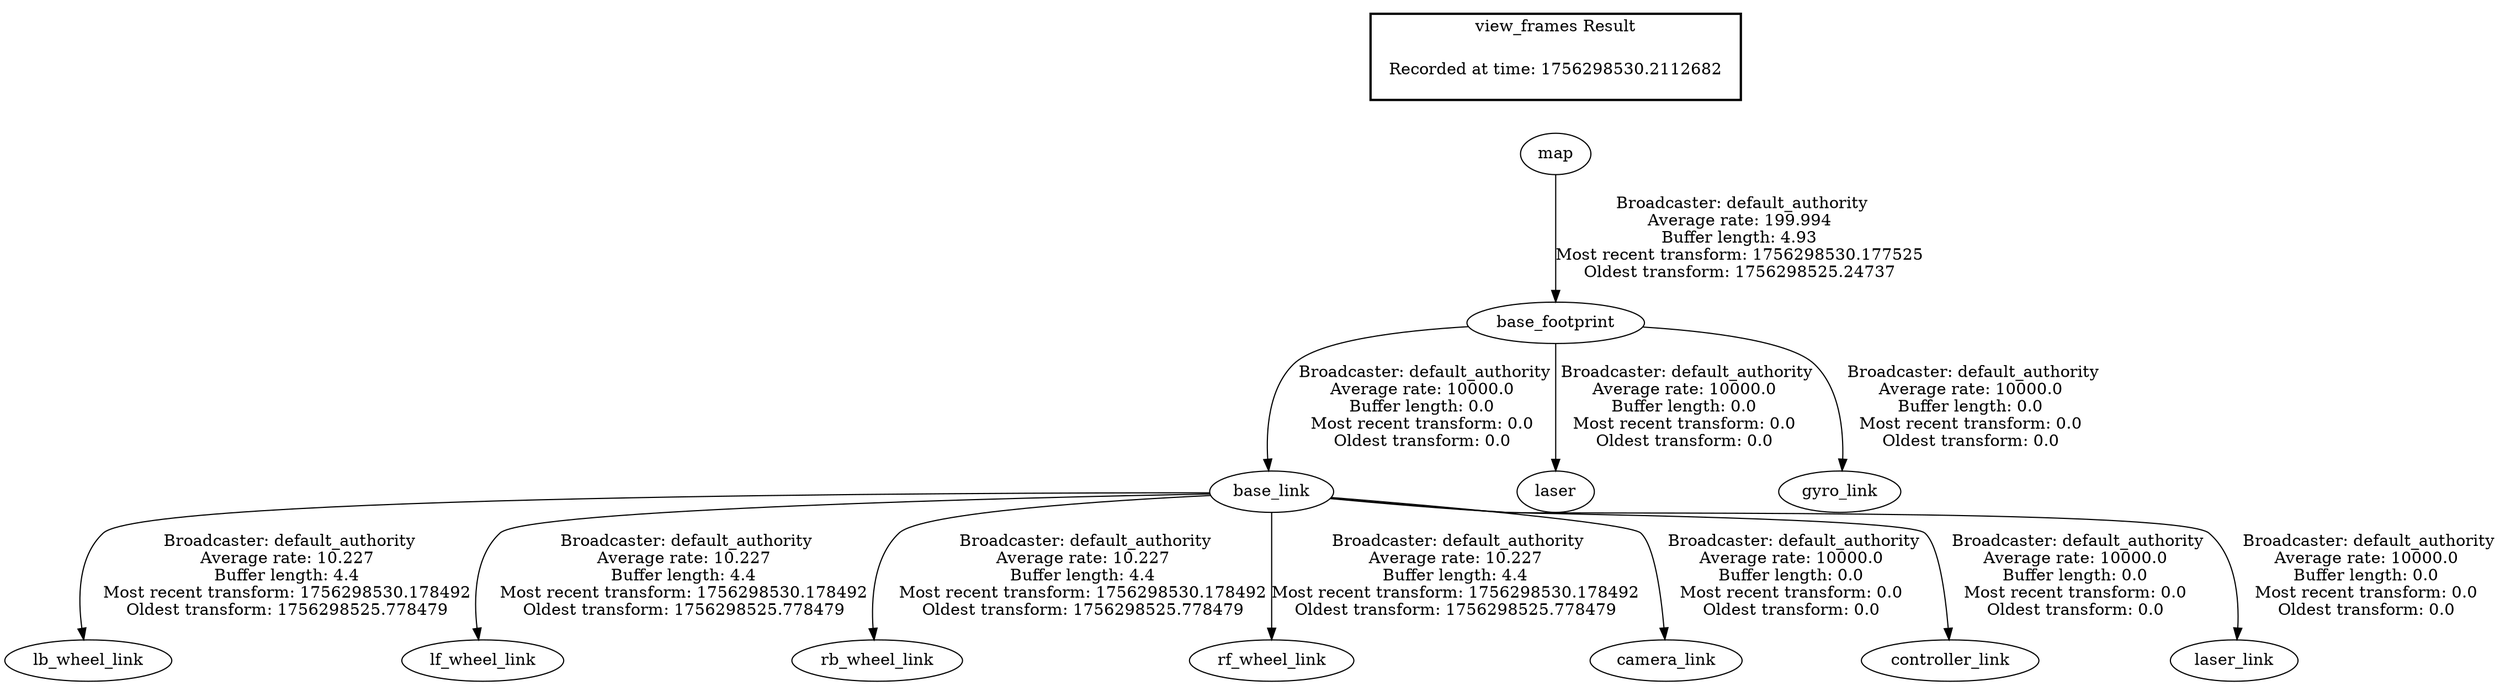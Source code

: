 digraph G {
"map" -> "base_footprint"[label=" Broadcaster: default_authority\nAverage rate: 199.994\nBuffer length: 4.93\nMost recent transform: 1756298530.177525\nOldest transform: 1756298525.24737\n"];
"base_footprint" -> "base_link"[label=" Broadcaster: default_authority\nAverage rate: 10000.0\nBuffer length: 0.0\nMost recent transform: 0.0\nOldest transform: 0.0\n"];
"base_footprint" -> "laser"[label=" Broadcaster: default_authority\nAverage rate: 10000.0\nBuffer length: 0.0\nMost recent transform: 0.0\nOldest transform: 0.0\n"];
"base_link" -> "lb_wheel_link"[label=" Broadcaster: default_authority\nAverage rate: 10.227\nBuffer length: 4.4\nMost recent transform: 1756298530.178492\nOldest transform: 1756298525.778479\n"];
"base_link" -> "lf_wheel_link"[label=" Broadcaster: default_authority\nAverage rate: 10.227\nBuffer length: 4.4\nMost recent transform: 1756298530.178492\nOldest transform: 1756298525.778479\n"];
"base_link" -> "rb_wheel_link"[label=" Broadcaster: default_authority\nAverage rate: 10.227\nBuffer length: 4.4\nMost recent transform: 1756298530.178492\nOldest transform: 1756298525.778479\n"];
"base_link" -> "rf_wheel_link"[label=" Broadcaster: default_authority\nAverage rate: 10.227\nBuffer length: 4.4\nMost recent transform: 1756298530.178492\nOldest transform: 1756298525.778479\n"];
"base_link" -> "camera_link"[label=" Broadcaster: default_authority\nAverage rate: 10000.0\nBuffer length: 0.0\nMost recent transform: 0.0\nOldest transform: 0.0\n"];
"base_link" -> "controller_link"[label=" Broadcaster: default_authority\nAverage rate: 10000.0\nBuffer length: 0.0\nMost recent transform: 0.0\nOldest transform: 0.0\n"];
"base_link" -> "laser_link"[label=" Broadcaster: default_authority\nAverage rate: 10000.0\nBuffer length: 0.0\nMost recent transform: 0.0\nOldest transform: 0.0\n"];
"base_footprint" -> "gyro_link"[label=" Broadcaster: default_authority\nAverage rate: 10000.0\nBuffer length: 0.0\nMost recent transform: 0.0\nOldest transform: 0.0\n"];
edge [style=invis];
 subgraph cluster_legend { style=bold; color=black; label ="view_frames Result";
"Recorded at time: 1756298530.2112682"[ shape=plaintext ] ;
}->"map";
}